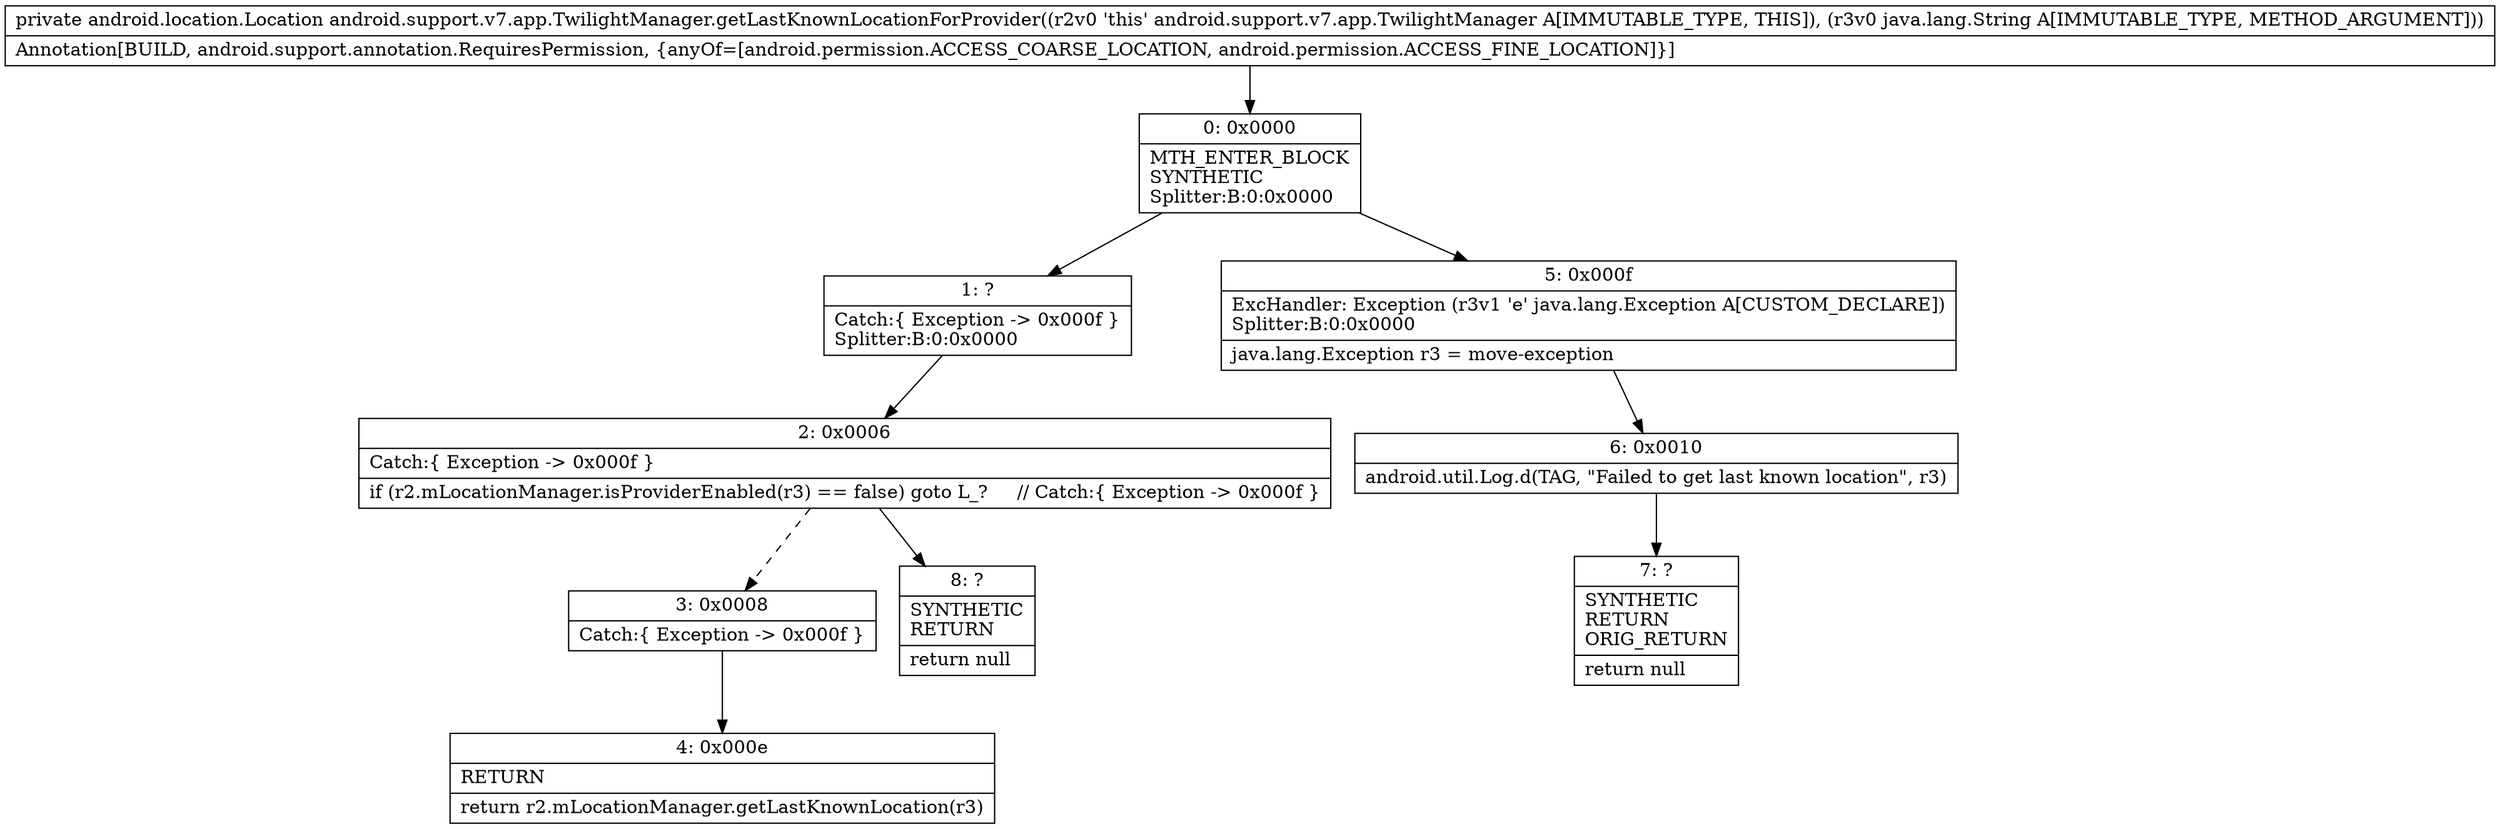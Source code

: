 digraph "CFG forandroid.support.v7.app.TwilightManager.getLastKnownLocationForProvider(Ljava\/lang\/String;)Landroid\/location\/Location;" {
Node_0 [shape=record,label="{0\:\ 0x0000|MTH_ENTER_BLOCK\lSYNTHETIC\lSplitter:B:0:0x0000\l}"];
Node_1 [shape=record,label="{1\:\ ?|Catch:\{ Exception \-\> 0x000f \}\lSplitter:B:0:0x0000\l}"];
Node_2 [shape=record,label="{2\:\ 0x0006|Catch:\{ Exception \-\> 0x000f \}\l|if (r2.mLocationManager.isProviderEnabled(r3) == false) goto L_?     \/\/ Catch:\{ Exception \-\> 0x000f \}\l}"];
Node_3 [shape=record,label="{3\:\ 0x0008|Catch:\{ Exception \-\> 0x000f \}\l}"];
Node_4 [shape=record,label="{4\:\ 0x000e|RETURN\l|return r2.mLocationManager.getLastKnownLocation(r3)\l}"];
Node_5 [shape=record,label="{5\:\ 0x000f|ExcHandler: Exception (r3v1 'e' java.lang.Exception A[CUSTOM_DECLARE])\lSplitter:B:0:0x0000\l|java.lang.Exception r3 = move\-exception\l}"];
Node_6 [shape=record,label="{6\:\ 0x0010|android.util.Log.d(TAG, \"Failed to get last known location\", r3)\l}"];
Node_7 [shape=record,label="{7\:\ ?|SYNTHETIC\lRETURN\lORIG_RETURN\l|return null\l}"];
Node_8 [shape=record,label="{8\:\ ?|SYNTHETIC\lRETURN\l|return null\l}"];
MethodNode[shape=record,label="{private android.location.Location android.support.v7.app.TwilightManager.getLastKnownLocationForProvider((r2v0 'this' android.support.v7.app.TwilightManager A[IMMUTABLE_TYPE, THIS]), (r3v0 java.lang.String A[IMMUTABLE_TYPE, METHOD_ARGUMENT]))  | Annotation[BUILD, android.support.annotation.RequiresPermission, \{anyOf=[android.permission.ACCESS_COARSE_LOCATION, android.permission.ACCESS_FINE_LOCATION]\}]\l}"];
MethodNode -> Node_0;
Node_0 -> Node_1;
Node_0 -> Node_5;
Node_1 -> Node_2;
Node_2 -> Node_3[style=dashed];
Node_2 -> Node_8;
Node_3 -> Node_4;
Node_5 -> Node_6;
Node_6 -> Node_7;
}

